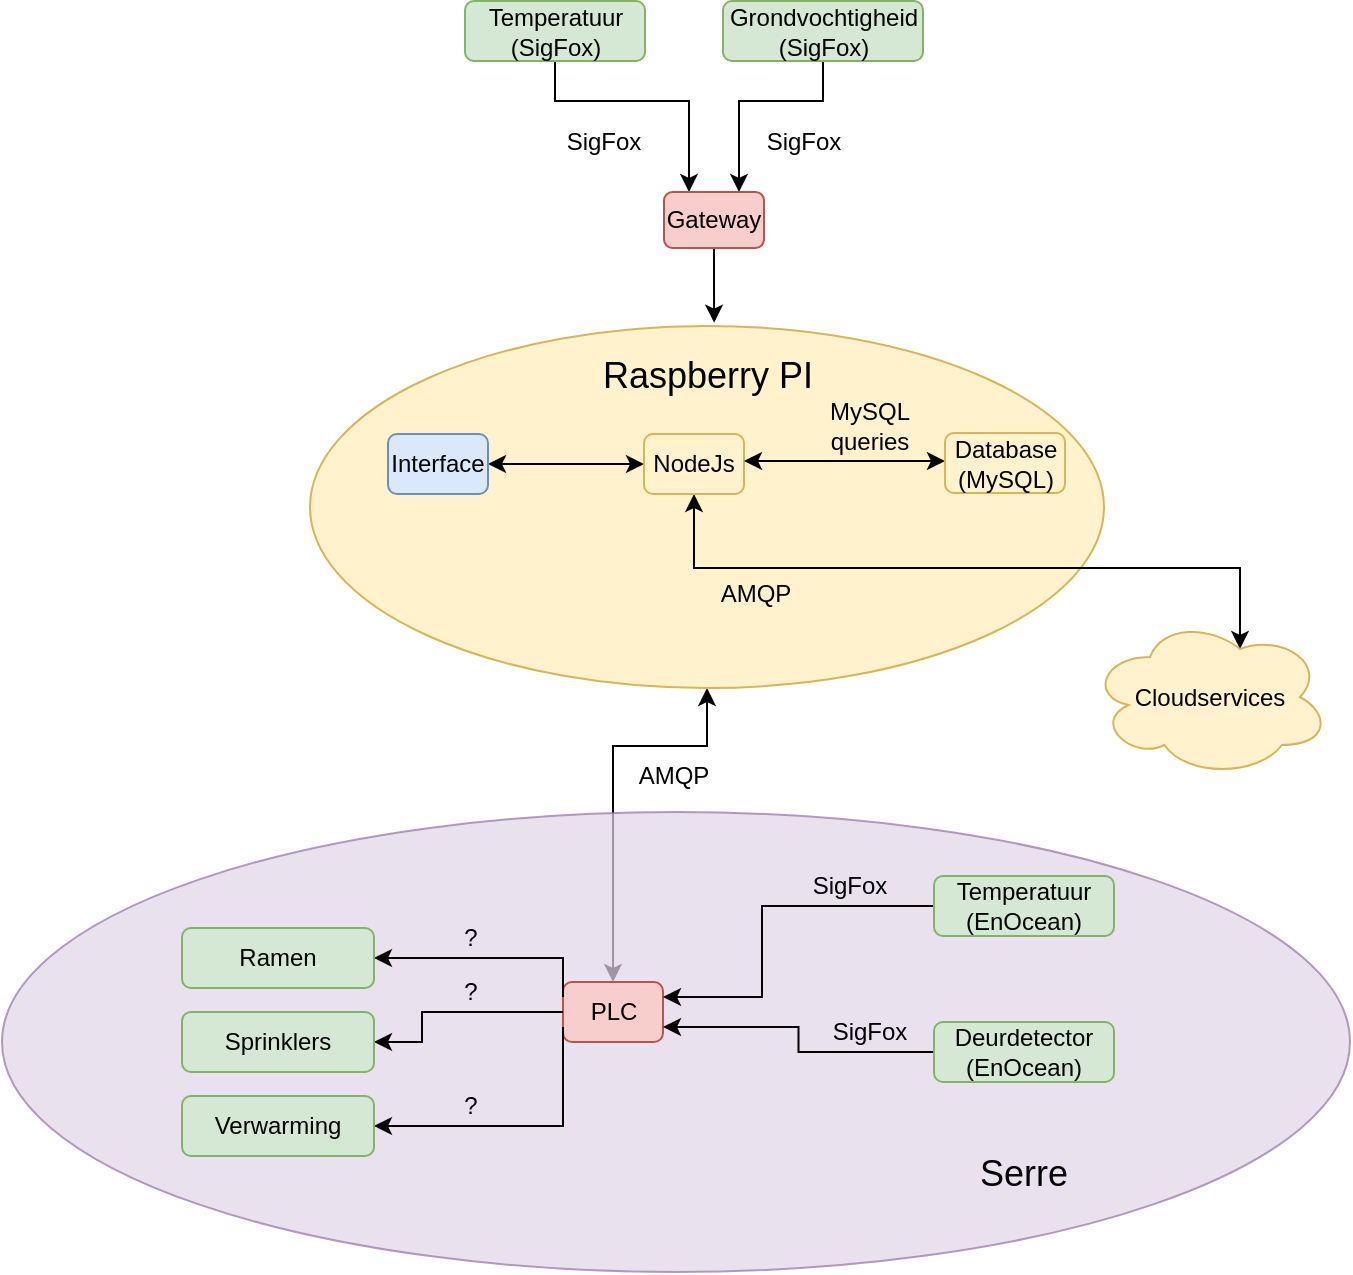 <mxfile version="12.0.2" type="device" pages="1"><diagram name="Serre" id="42789a77-a242-8287-6e28-9cd8cfd52e62"><mxGraphModel dx="1178" dy="646" grid="0" gridSize="10" guides="1" tooltips="1" connect="1" arrows="1" fold="1" page="1" pageScale="1" pageWidth="1100" pageHeight="850" background="#ffffff" math="0" shadow="0"><root><mxCell id="0"/><mxCell id="1" parent="0"/><mxCell id="oylY3YaFG-LerNcYVHAm-11" style="edgeStyle=orthogonalEdgeStyle;rounded=0;orthogonalLoop=1;jettySize=auto;html=1;entryX=0.5;entryY=0;entryDx=0;entryDy=0;targetPerimeterSpacing=0;startArrow=classic;startFill=1;" edge="1" parent="1" source="m-WKy1QYfF3CYL_Xk7xX-1" target="itn0ZsQkKJ_GjujIYyZL-11"><mxGeometry relative="1" as="geometry"><mxPoint x="583" y="430" as="targetPoint"/><Array as="points"><mxPoint x="583" y="400"/><mxPoint x="535" y="400"/></Array></mxGeometry></mxCell><mxCell id="m-WKy1QYfF3CYL_Xk7xX-1" value="" style="ellipse;whiteSpace=wrap;html=1;fillColor=#fff2cc;strokeColor=#d6b656;" parent="1" vertex="1"><mxGeometry x="384" y="190" width="397" height="181" as="geometry"/></mxCell><mxCell id="AfHGDrrq-JgIC60IeQSG-32" value="" style="ellipse;whiteSpace=wrap;html=1;fillColor=#e1d5e7;strokeColor=#9673a6;opacity=70;" parent="1" vertex="1"><mxGeometry x="230" y="433" width="674" height="230" as="geometry"/></mxCell><mxCell id="itn0ZsQkKJ_GjujIYyZL-32" value="" style="edgeStyle=orthogonalEdgeStyle;rounded=0;orthogonalLoop=1;jettySize=auto;html=1;startArrow=classic;startFill=1;endArrow=classic;endFill=1;" parent="1" source="itn0ZsQkKJ_GjujIYyZL-7" target="itn0ZsQkKJ_GjujIYyZL-8" edge="1"><mxGeometry relative="1" as="geometry"/></mxCell><mxCell id="itn0ZsQkKJ_GjujIYyZL-35" value="" style="edgeStyle=orthogonalEdgeStyle;rounded=0;orthogonalLoop=1;jettySize=auto;html=1;startArrow=classic;startFill=1;endArrow=classic;endFill=1;entryX=0.625;entryY=0.2;entryDx=0;entryDy=0;entryPerimeter=0;" parent="1" source="itn0ZsQkKJ_GjujIYyZL-7" target="itn0ZsQkKJ_GjujIYyZL-10" edge="1"><mxGeometry relative="1" as="geometry"><mxPoint x="570.5" y="338.5" as="targetPoint"/><Array as="points"><mxPoint x="576" y="311"/><mxPoint x="849" y="311"/></Array></mxGeometry></mxCell><mxCell id="itn0ZsQkKJ_GjujIYyZL-7" value="NodeJs" style="rounded=1;whiteSpace=wrap;html=1;fillColor=#fff2cc;strokeColor=#d6b656;" parent="1" vertex="1"><mxGeometry x="551" y="244" width="50" height="30" as="geometry"/></mxCell><mxCell id="itn0ZsQkKJ_GjujIYyZL-8" value="Interface" style="rounded=1;whiteSpace=wrap;html=1;fillColor=#dae8fc;strokeColor=#6c8ebf;" parent="1" vertex="1"><mxGeometry x="423" y="244" width="50" height="30" as="geometry"/></mxCell><mxCell id="itn0ZsQkKJ_GjujIYyZL-33" value="" style="edgeStyle=orthogonalEdgeStyle;rounded=0;orthogonalLoop=1;jettySize=auto;html=1;startArrow=classic;startFill=1;endArrow=classic;endFill=1;" parent="1" source="itn0ZsQkKJ_GjujIYyZL-9" target="itn0ZsQkKJ_GjujIYyZL-7" edge="1"><mxGeometry relative="1" as="geometry"><Array as="points"><mxPoint x="685.5" y="257.5"/><mxPoint x="685.5" y="257.5"/></Array></mxGeometry></mxCell><mxCell id="itn0ZsQkKJ_GjujIYyZL-9" value="Database&lt;br&gt;(MySQL)" style="rounded=1;whiteSpace=wrap;html=1;fillColor=#fff2cc;strokeColor=#d6b656;" parent="1" vertex="1"><mxGeometry x="701.5" y="243.5" width="60" height="30" as="geometry"/></mxCell><mxCell id="itn0ZsQkKJ_GjujIYyZL-10" value="Cloudservices" style="ellipse;shape=cloud;whiteSpace=wrap;html=1;fillColor=#fff2cc;strokeColor=#d6b656;" parent="1" vertex="1"><mxGeometry x="774" y="335.5" width="120" height="80" as="geometry"/></mxCell><mxCell id="itn0ZsQkKJ_GjujIYyZL-11" value="PLC" style="rounded=1;whiteSpace=wrap;html=1;fillColor=#f8cecc;strokeColor=#b85450;" parent="1" vertex="1"><mxGeometry x="510.5" y="518" width="50" height="30" as="geometry"/></mxCell><mxCell id="AfHGDrrq-JgIC60IeQSG-10" style="edgeStyle=orthogonalEdgeStyle;rounded=0;orthogonalLoop=1;jettySize=auto;html=1;exitX=1;exitY=0.5;exitDx=0;exitDy=0;entryX=0;entryY=0.25;entryDx=0;entryDy=0;startArrow=classic;startFill=1;endArrow=none;endFill=0;" parent="1" source="itn0ZsQkKJ_GjujIYyZL-12" target="itn0ZsQkKJ_GjujIYyZL-11" edge="1"><mxGeometry relative="1" as="geometry"><Array as="points"><mxPoint x="510" y="506"/></Array></mxGeometry></mxCell><mxCell id="itn0ZsQkKJ_GjujIYyZL-12" value="Ramen" style="rounded=1;whiteSpace=wrap;html=1;fillColor=#d5e8d4;strokeColor=#82b366;" parent="1" vertex="1"><mxGeometry x="320" y="491" width="96" height="30" as="geometry"/></mxCell><mxCell id="AfHGDrrq-JgIC60IeQSG-13" style="edgeStyle=orthogonalEdgeStyle;rounded=0;orthogonalLoop=1;jettySize=auto;html=1;exitX=1;exitY=0.5;exitDx=0;exitDy=0;entryX=0;entryY=0.75;entryDx=0;entryDy=0;startArrow=classic;startFill=1;endArrow=none;endFill=0;" parent="1" source="itn0ZsQkKJ_GjujIYyZL-14" target="itn0ZsQkKJ_GjujIYyZL-11" edge="1"><mxGeometry relative="1" as="geometry"><Array as="points"><mxPoint x="510" y="590"/></Array></mxGeometry></mxCell><mxCell id="itn0ZsQkKJ_GjujIYyZL-14" value="Verwarming" style="rounded=1;whiteSpace=wrap;html=1;fillColor=#d5e8d4;strokeColor=#82b366;" parent="1" vertex="1"><mxGeometry x="320" y="575" width="96" height="30" as="geometry"/></mxCell><mxCell id="AfHGDrrq-JgIC60IeQSG-11" style="edgeStyle=orthogonalEdgeStyle;rounded=0;orthogonalLoop=1;jettySize=auto;html=1;exitX=1;exitY=0.5;exitDx=0;exitDy=0;startArrow=classic;startFill=1;endArrow=none;endFill=0;entryX=0;entryY=0.5;entryDx=0;entryDy=0;" parent="1" source="itn0ZsQkKJ_GjujIYyZL-15" target="itn0ZsQkKJ_GjujIYyZL-11" edge="1"><mxGeometry relative="1" as="geometry"><mxPoint x="481" y="560" as="targetPoint"/><Array as="points"><mxPoint x="440" y="548"/><mxPoint x="440" y="533"/></Array></mxGeometry></mxCell><mxCell id="itn0ZsQkKJ_GjujIYyZL-15" value="Sprinklers" style="rounded=1;whiteSpace=wrap;html=1;fillColor=#d5e8d4;strokeColor=#82b366;" parent="1" vertex="1"><mxGeometry x="320" y="533" width="96" height="30" as="geometry"/></mxCell><mxCell id="1BPF2lUvss0TYT9tVECj-1" value="AMQP" style="text;html=1;strokeColor=none;fillColor=none;align=center;verticalAlign=middle;whiteSpace=wrap;rounded=0;" parent="1" vertex="1"><mxGeometry x="546" y="404.5" width="40" height="20" as="geometry"/></mxCell><mxCell id="1BPF2lUvss0TYT9tVECj-3" value="AMQP" style="text;html=1;strokeColor=none;fillColor=none;align=center;verticalAlign=middle;whiteSpace=wrap;rounded=0;" parent="1" vertex="1"><mxGeometry x="586.5" y="313.5" width="40" height="20" as="geometry"/></mxCell><mxCell id="AfHGDrrq-JgIC60IeQSG-16" style="edgeStyle=orthogonalEdgeStyle;rounded=0;orthogonalLoop=1;jettySize=auto;html=1;exitX=0;exitY=0.5;exitDx=0;exitDy=0;startArrow=none;startFill=0;endArrow=classic;endFill=1;entryX=1;entryY=0.25;entryDx=0;entryDy=0;" parent="1" source="_2sVvBY5ICFOxCGKW-Yz-2" target="itn0ZsQkKJ_GjujIYyZL-11" edge="1"><mxGeometry relative="1" as="geometry"><mxPoint x="580" y="485" as="targetPoint"/><Array as="points"><mxPoint x="710" y="480"/><mxPoint x="610" y="480"/><mxPoint x="610" y="562"/></Array></mxGeometry></mxCell><mxCell id="_2sVvBY5ICFOxCGKW-Yz-2" value="Temperatuur (EnOcean)" style="rounded=1;whiteSpace=wrap;html=1;fillColor=#d5e8d4;strokeColor=#82b366;" parent="1" vertex="1"><mxGeometry x="696" y="465" width="90" height="30" as="geometry"/></mxCell><mxCell id="AfHGDrrq-JgIC60IeQSG-18" value="" style="edgeStyle=orthogonalEdgeStyle;rounded=0;orthogonalLoop=1;jettySize=auto;html=1;startArrow=none;startFill=0;endArrow=classic;endFill=1;entryX=1;entryY=0.75;entryDx=0;entryDy=0;" parent="1" source="_2sVvBY5ICFOxCGKW-Yz-3" target="itn0ZsQkKJ_GjujIYyZL-11" edge="1"><mxGeometry relative="1" as="geometry"><mxPoint x="535" y="525" as="targetPoint"/></mxGeometry></mxCell><mxCell id="_2sVvBY5ICFOxCGKW-Yz-3" value="Deurdetector (EnOcean)" style="rounded=1;whiteSpace=wrap;html=1;fillColor=#d5e8d4;strokeColor=#82b366;" parent="1" vertex="1"><mxGeometry x="696" y="538" width="90" height="30" as="geometry"/></mxCell><mxCell id="AfHGDrrq-JgIC60IeQSG-36" style="edgeStyle=orthogonalEdgeStyle;rounded=0;orthogonalLoop=1;jettySize=auto;html=1;exitX=0.5;exitY=1;exitDx=0;exitDy=0;entryX=0.25;entryY=0;entryDx=0;entryDy=0;startArrow=none;startFill=0;endArrow=classic;endFill=1;" parent="1" source="AfHGDrrq-JgIC60IeQSG-20" target="AfHGDrrq-JgIC60IeQSG-35" edge="1"><mxGeometry relative="1" as="geometry"><Array as="points"><mxPoint x="506" y="77.5"/><mxPoint x="574" y="77.5"/></Array></mxGeometry></mxCell><mxCell id="AfHGDrrq-JgIC60IeQSG-20" value="Temperatuur (SigFox)" style="rounded=1;whiteSpace=wrap;html=1;fillColor=#d5e8d4;strokeColor=#82b366;" parent="1" vertex="1"><mxGeometry x="461.5" y="27.5" width="90" height="30" as="geometry"/></mxCell><mxCell id="AfHGDrrq-JgIC60IeQSG-25" value="&lt;font style=&quot;font-size: 18px&quot;&gt;Serre&lt;/font&gt;" style="text;html=1;strokeColor=none;fillColor=none;align=center;verticalAlign=middle;whiteSpace=wrap;rounded=0;" parent="1" vertex="1"><mxGeometry x="721" y="604" width="40" height="20" as="geometry"/></mxCell><mxCell id="AfHGDrrq-JgIC60IeQSG-37" style="edgeStyle=orthogonalEdgeStyle;rounded=0;orthogonalLoop=1;jettySize=auto;html=1;exitX=0.5;exitY=1;exitDx=0;exitDy=0;entryX=0.75;entryY=0;entryDx=0;entryDy=0;startArrow=none;startFill=0;endArrow=classic;endFill=1;" parent="1" source="AfHGDrrq-JgIC60IeQSG-28" target="AfHGDrrq-JgIC60IeQSG-35" edge="1"><mxGeometry relative="1" as="geometry"><Array as="points"><mxPoint x="641" y="77.5"/><mxPoint x="599" y="77.5"/></Array></mxGeometry></mxCell><mxCell id="AfHGDrrq-JgIC60IeQSG-28" value="Grondvochtigheid (SigFox)" style="rounded=1;whiteSpace=wrap;html=1;fillColor=#d5e8d4;strokeColor=#82b366;" parent="1" vertex="1"><mxGeometry x="590.5" y="27.5" width="100" height="30" as="geometry"/></mxCell><mxCell id="oylY3YaFG-LerNcYVHAm-12" style="edgeStyle=orthogonalEdgeStyle;rounded=0;orthogonalLoop=1;jettySize=auto;html=1;entryX=0.509;entryY=-0.009;entryDx=0;entryDy=0;entryPerimeter=0;" edge="1" parent="1" source="AfHGDrrq-JgIC60IeQSG-35" target="m-WKy1QYfF3CYL_Xk7xX-1"><mxGeometry relative="1" as="geometry"/></mxCell><mxCell id="AfHGDrrq-JgIC60IeQSG-35" value="Gateway" style="rounded=1;whiteSpace=wrap;html=1;fillColor=#f8cecc;strokeColor=#b85450;" parent="1" vertex="1"><mxGeometry x="561" y="123" width="50" height="28" as="geometry"/></mxCell><mxCell id="AfHGDrrq-JgIC60IeQSG-39" value="SigFox" style="text;html=1;strokeColor=none;fillColor=none;align=center;verticalAlign=middle;whiteSpace=wrap;rounded=0;" parent="1" vertex="1"><mxGeometry x="511" y="87.5" width="40" height="20" as="geometry"/></mxCell><mxCell id="AfHGDrrq-JgIC60IeQSG-40" value="SigFox" style="text;html=1;strokeColor=none;fillColor=none;align=center;verticalAlign=middle;whiteSpace=wrap;rounded=0;" parent="1" vertex="1"><mxGeometry x="611" y="87.5" width="40" height="20" as="geometry"/></mxCell><mxCell id="c5OzXLcf4u7wvID1AKV8-1" value="SigFox" style="text;html=1;strokeColor=none;fillColor=none;align=center;verticalAlign=middle;whiteSpace=wrap;rounded=0;" parent="1" vertex="1"><mxGeometry x="634" y="459.5" width="40" height="20" as="geometry"/></mxCell><mxCell id="c5OzXLcf4u7wvID1AKV8-2" value="SigFox" style="text;html=1;strokeColor=none;fillColor=none;align=center;verticalAlign=middle;whiteSpace=wrap;rounded=0;" parent="1" vertex="1"><mxGeometry x="644" y="533" width="40" height="20" as="geometry"/></mxCell><mxCell id="c5OzXLcf4u7wvID1AKV8-3" value="?" style="text;html=1;strokeColor=none;fillColor=none;align=center;verticalAlign=middle;whiteSpace=wrap;rounded=0;" parent="1" vertex="1"><mxGeometry x="459" y="486" width="11" height="20" as="geometry"/></mxCell><mxCell id="c5OzXLcf4u7wvID1AKV8-7" value="MySQL queries" style="text;html=1;strokeColor=none;fillColor=none;align=center;verticalAlign=middle;whiteSpace=wrap;rounded=0;" parent="1" vertex="1"><mxGeometry x="642" y="224.5" width="44" height="30" as="geometry"/></mxCell><mxCell id="m-WKy1QYfF3CYL_Xk7xX-2" value="&lt;font style=&quot;font-size: 18px&quot;&gt;Raspberry PI&lt;/font&gt;" style="text;html=1;strokeColor=none;fillColor=none;align=center;verticalAlign=middle;whiteSpace=wrap;rounded=0;" parent="1" vertex="1"><mxGeometry x="524.5" y="205" width="116" height="20" as="geometry"/></mxCell><mxCell id="oylY3YaFG-LerNcYVHAm-14" value="?" style="text;html=1;strokeColor=none;fillColor=none;align=center;verticalAlign=middle;whiteSpace=wrap;rounded=0;" vertex="1" parent="1"><mxGeometry x="459" y="513" width="11" height="20" as="geometry"/></mxCell><mxCell id="oylY3YaFG-LerNcYVHAm-15" value="?" style="text;html=1;strokeColor=none;fillColor=none;align=center;verticalAlign=middle;whiteSpace=wrap;rounded=0;" vertex="1" parent="1"><mxGeometry x="459" y="570" width="11" height="20" as="geometry"/></mxCell></root></mxGraphModel></diagram></mxfile>